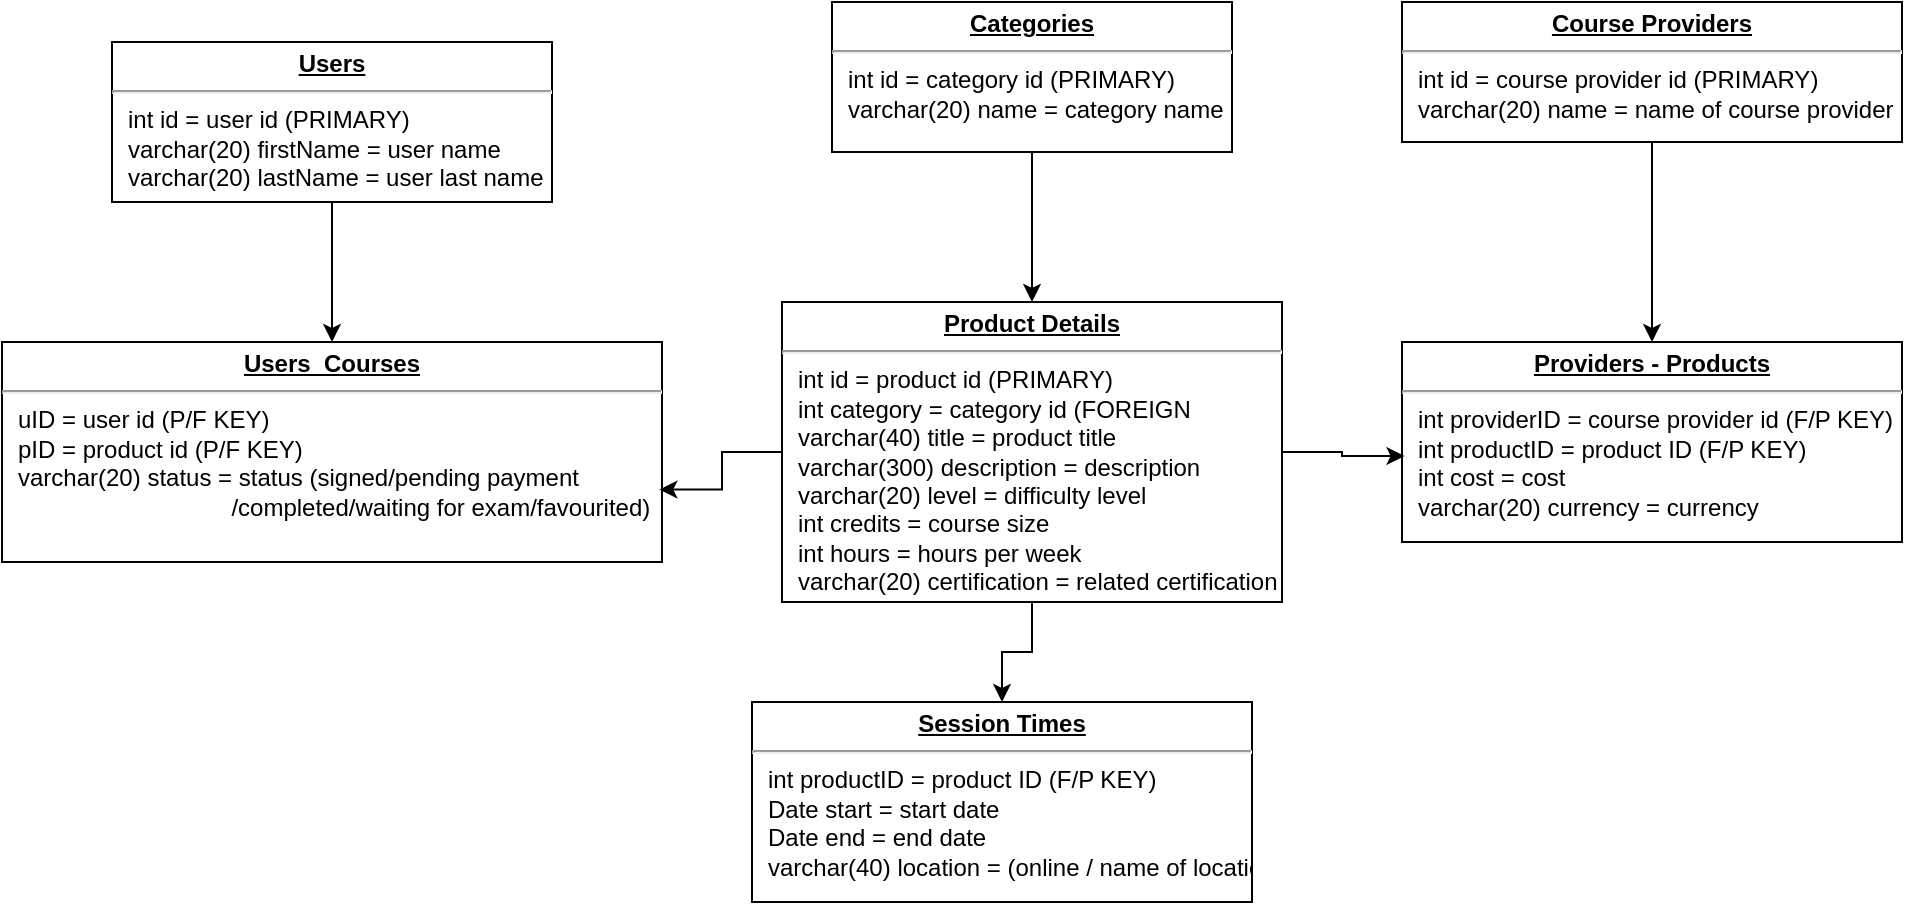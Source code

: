 <mxfile version="20.5.3" type="embed"><diagram name="Page-1" id="a7904f86-f2b4-8e86-fa97-74104820619b"><mxGraphModel dx="1645" dy="419" grid="1" gridSize="10" guides="1" tooltips="1" connect="1" arrows="1" fold="1" page="1" pageScale="1" pageWidth="1100" pageHeight="850" background="none" math="0" shadow="0"><root><mxCell id="0"/><mxCell id="1" parent="0"/><mxCell id="RKRS-QyFqfBYLDz8kfuZ-13" style="edgeStyle=orthogonalEdgeStyle;rounded=0;orthogonalLoop=1;jettySize=auto;html=1;entryX=0.5;entryY=0;entryDx=0;entryDy=0;" parent="1" source="24794b860abc3c2d-1" target="RKRS-QyFqfBYLDz8kfuZ-3" edge="1"><mxGeometry relative="1" as="geometry"/></mxCell><mxCell id="24794b860abc3c2d-1" value="&lt;p style=&quot;margin: 0px ; margin-top: 4px ; text-align: center ; text-decoration: underline&quot;&gt;&lt;b&gt;Categories&lt;/b&gt;&lt;/p&gt;&lt;hr&gt;&lt;p style=&quot;margin: 0px ; margin-left: 8px&quot;&gt;int id = category id (PRIMARY)&lt;br&gt;&lt;/p&gt;&lt;p style=&quot;margin: 0px ; margin-left: 8px&quot;&gt;varchar(20) name = category name&lt;br&gt;&lt;br&gt;&lt;/p&gt;" style="verticalAlign=top;align=left;overflow=fill;fontSize=12;fontFamily=Helvetica;html=1;rounded=0;shadow=0;comic=0;labelBackgroundColor=none;strokeWidth=1" parent="1" vertex="1"><mxGeometry x="395" y="60" width="200" height="75" as="geometry"/></mxCell><mxCell id="RKRS-QyFqfBYLDz8kfuZ-14" style="edgeStyle=orthogonalEdgeStyle;rounded=0;orthogonalLoop=1;jettySize=auto;html=1;entryX=0.5;entryY=0;entryDx=0;entryDy=0;" parent="1" source="RKRS-QyFqfBYLDz8kfuZ-3" target="RKRS-QyFqfBYLDz8kfuZ-7" edge="1"><mxGeometry relative="1" as="geometry"/></mxCell><mxCell id="RKRS-QyFqfBYLDz8kfuZ-3" value="&lt;p style=&quot;margin: 0px ; margin-top: 4px ; text-align: center ; text-decoration: underline&quot;&gt;&lt;b&gt;Product Details&lt;/b&gt;&lt;/p&gt;&lt;hr&gt;&lt;p style=&quot;margin: 0px ; margin-left: 8px&quot;&gt;int id = product id (PRIMARY)&lt;br&gt;&lt;/p&gt;&lt;p style=&quot;margin: 0px ; margin-left: 8px&quot;&gt;int category = category id (FOREIGN&lt;/p&gt;&lt;p style=&quot;margin: 0px ; margin-left: 8px&quot;&gt;varchar(40) title = product title&lt;br&gt;&lt;/p&gt;&lt;p style=&quot;margin: 0px ; margin-left: 8px&quot;&gt;varchar(300) description = description&lt;/p&gt;&lt;p style=&quot;margin: 0px ; margin-left: 8px&quot;&gt;varchar(20) level = difficulty level&lt;/p&gt;&lt;p style=&quot;margin: 0px ; margin-left: 8px&quot;&gt;int credits = course size&lt;/p&gt;&lt;p style=&quot;margin: 0px ; margin-left: 8px&quot;&gt;int hours = hours per week&lt;/p&gt;&lt;p style=&quot;margin: 0px ; margin-left: 8px&quot;&gt;varchar(20) certification = related certification&lt;/p&gt;&lt;p style=&quot;margin: 0px ; margin-left: 8px&quot;&gt;&lt;br&gt;&lt;/p&gt;" style="verticalAlign=top;align=left;overflow=fill;fontSize=12;fontFamily=Helvetica;html=1;rounded=0;shadow=0;comic=0;labelBackgroundColor=none;strokeWidth=1" parent="1" vertex="1"><mxGeometry x="370" y="210" width="250" height="150" as="geometry"/></mxCell><mxCell id="RKRS-QyFqfBYLDz8kfuZ-16" style="edgeStyle=orthogonalEdgeStyle;rounded=0;orthogonalLoop=1;jettySize=auto;html=1;" parent="1" source="RKRS-QyFqfBYLDz8kfuZ-4" target="RKRS-QyFqfBYLDz8kfuZ-5" edge="1"><mxGeometry relative="1" as="geometry"/></mxCell><mxCell id="RKRS-QyFqfBYLDz8kfuZ-4" value="&lt;p style=&quot;margin: 0px ; margin-top: 4px ; text-align: center ; text-decoration: underline&quot;&gt;&lt;b&gt;Course Providers&lt;/b&gt;&lt;/p&gt;&lt;hr&gt;&lt;p style=&quot;margin: 0px ; margin-left: 8px&quot;&gt;int id = course provider id (PRIMARY)&lt;br&gt;&lt;/p&gt;&lt;p style=&quot;margin: 0px ; margin-left: 8px&quot;&gt;varchar(20) name = name of course provider&lt;br&gt;&lt;/p&gt;&lt;p style=&quot;margin: 0px ; margin-left: 8px&quot;&gt;&lt;br&gt;&lt;/p&gt;&lt;p style=&quot;margin: 0px ; margin-left: 8px&quot;&gt;&lt;br&gt;&lt;/p&gt;" style="verticalAlign=top;align=left;overflow=fill;fontSize=12;fontFamily=Helvetica;html=1;rounded=0;shadow=0;comic=0;labelBackgroundColor=none;strokeWidth=1" parent="1" vertex="1"><mxGeometry x="680" y="60" width="250" height="70" as="geometry"/></mxCell><mxCell id="RKRS-QyFqfBYLDz8kfuZ-5" value="&lt;p style=&quot;margin: 0px ; margin-top: 4px ; text-align: center ; text-decoration: underline&quot;&gt;&lt;b&gt;Providers - Products&lt;/b&gt;&lt;/p&gt;&lt;hr&gt;&lt;p style=&quot;margin: 0px ; margin-left: 8px&quot;&gt;int providerID = course provider id (F/P KEY)&lt;/p&gt;&lt;p style=&quot;margin: 0px ; margin-left: 8px&quot;&gt;int productID = product ID (F/P KEY)&lt;/p&gt;&lt;p style=&quot;margin: 0px ; margin-left: 8px&quot;&gt;int cost = cost&lt;/p&gt;&lt;p style=&quot;margin: 0px ; margin-left: 8px&quot;&gt;varchar(20) currency = currency&lt;/p&gt;&lt;p style=&quot;margin: 0px ; margin-left: 8px&quot;&gt;&lt;br&gt;&lt;/p&gt;&lt;p style=&quot;margin: 0px ; margin-left: 8px&quot;&gt;&lt;br&gt;&lt;/p&gt;&lt;p style=&quot;margin: 0px ; margin-left: 8px&quot;&gt;&lt;br&gt;&lt;/p&gt;" style="verticalAlign=top;align=left;overflow=fill;fontSize=12;fontFamily=Helvetica;html=1;rounded=0;shadow=0;comic=0;labelBackgroundColor=none;strokeWidth=1" parent="1" vertex="1"><mxGeometry x="680" y="230" width="250" height="100" as="geometry"/></mxCell><mxCell id="RKRS-QyFqfBYLDz8kfuZ-7" value="&lt;p style=&quot;margin: 0px ; margin-top: 4px ; text-align: center ; text-decoration: underline&quot;&gt;&lt;b&gt;Session Times&lt;/b&gt;&lt;/p&gt;&lt;hr&gt;&lt;p style=&quot;margin: 0px ; margin-left: 8px&quot;&gt;&lt;span style=&quot;background-color: initial;&quot;&gt;int productID = product ID (F/P KEY)&lt;/span&gt;&lt;br&gt;&lt;/p&gt;&lt;p style=&quot;margin: 0px ; margin-left: 8px&quot;&gt;Date start = start date&lt;/p&gt;&lt;p style=&quot;margin: 0px ; margin-left: 8px&quot;&gt;Date end = end date&lt;/p&gt;&lt;p style=&quot;margin: 0px ; margin-left: 8px&quot;&gt;varchar(40) location = (online / name of location)&lt;/p&gt;&lt;p style=&quot;margin: 0px ; margin-left: 8px&quot;&gt;&lt;br&gt;&lt;/p&gt;&lt;p style=&quot;margin: 0px ; margin-left: 8px&quot;&gt;&lt;br&gt;&lt;/p&gt;&lt;p style=&quot;margin: 0px ; margin-left: 8px&quot;&gt;&lt;br&gt;&lt;/p&gt;" style="verticalAlign=top;align=left;overflow=fill;fontSize=12;fontFamily=Helvetica;html=1;rounded=0;shadow=0;comic=0;labelBackgroundColor=none;strokeWidth=1" parent="1" vertex="1"><mxGeometry x="355" y="410" width="250" height="100" as="geometry"/></mxCell><mxCell id="RKRS-QyFqfBYLDz8kfuZ-10" style="edgeStyle=orthogonalEdgeStyle;rounded=0;orthogonalLoop=1;jettySize=auto;html=1;entryX=0.5;entryY=0;entryDx=0;entryDy=0;" parent="1" source="RKRS-QyFqfBYLDz8kfuZ-8" target="RKRS-QyFqfBYLDz8kfuZ-9" edge="1"><mxGeometry relative="1" as="geometry"/></mxCell><mxCell id="RKRS-QyFqfBYLDz8kfuZ-8" value="&lt;p style=&quot;margin: 0px ; margin-top: 4px ; text-align: center ; text-decoration: underline&quot;&gt;&lt;b&gt;Users&lt;/b&gt;&lt;/p&gt;&lt;hr&gt;&lt;p style=&quot;margin: 0px ; margin-left: 8px&quot;&gt;int id = user id (PRIMARY)&lt;br&gt;&lt;/p&gt;&lt;p style=&quot;margin: 0px ; margin-left: 8px&quot;&gt;varchar(20) firstName = user name&lt;/p&gt;&lt;p style=&quot;margin: 0px ; margin-left: 8px&quot;&gt;varchar(20) lastName = user last name&lt;br&gt;&lt;br&gt;&lt;/p&gt;" style="verticalAlign=top;align=left;overflow=fill;fontSize=12;fontFamily=Helvetica;html=1;rounded=0;shadow=0;comic=0;labelBackgroundColor=none;strokeWidth=1" parent="1" vertex="1"><mxGeometry x="35" y="80" width="220" height="80" as="geometry"/></mxCell><mxCell id="RKRS-QyFqfBYLDz8kfuZ-9" value="&lt;p style=&quot;margin: 0px ; margin-top: 4px ; text-align: center ; text-decoration: underline&quot;&gt;&lt;b&gt;Users_Courses&lt;/b&gt;&lt;/p&gt;&lt;hr&gt;&lt;p style=&quot;margin: 0px ; margin-left: 8px&quot;&gt;uID = user id (P/F KEY)&lt;br&gt;&lt;/p&gt;&lt;p style=&quot;margin: 0px ; margin-left: 8px&quot;&gt;pID = product id (P/F KEY)&lt;/p&gt;&lt;p style=&quot;margin: 0px ; margin-left: 8px&quot;&gt;varchar(20) status = status (signed/pending payment&lt;/p&gt;&lt;p style=&quot;margin: 0px ; margin-left: 8px&quot;&gt;&lt;span style=&quot;white-space: pre;&quot;&gt;&#9;&lt;/span&gt;&lt;span style=&quot;white-space: pre;&quot;&gt;&#9;&lt;/span&gt;&lt;span style=&quot;white-space: pre;&quot;&gt;&#9;&lt;/span&gt;&lt;span style=&quot;white-space: pre;&quot;&gt;&#9;&lt;/span&gt;/completed/waiting for exam/favourited)&lt;/p&gt;" style="verticalAlign=top;align=left;overflow=fill;fontSize=12;fontFamily=Helvetica;html=1;rounded=0;shadow=0;comic=0;labelBackgroundColor=none;strokeWidth=1" parent="1" vertex="1"><mxGeometry x="-20" y="230" width="330" height="110" as="geometry"/></mxCell><mxCell id="RKRS-QyFqfBYLDz8kfuZ-15" style="edgeStyle=orthogonalEdgeStyle;rounded=0;orthogonalLoop=1;jettySize=auto;html=1;entryX=0.005;entryY=0.57;entryDx=0;entryDy=0;entryPerimeter=0;" parent="1" source="RKRS-QyFqfBYLDz8kfuZ-3" target="RKRS-QyFqfBYLDz8kfuZ-5" edge="1"><mxGeometry relative="1" as="geometry"/></mxCell><mxCell id="RKRS-QyFqfBYLDz8kfuZ-17" style="edgeStyle=orthogonalEdgeStyle;rounded=0;orthogonalLoop=1;jettySize=auto;html=1;entryX=0.996;entryY=0.671;entryDx=0;entryDy=0;entryPerimeter=0;" parent="1" source="RKRS-QyFqfBYLDz8kfuZ-3" target="RKRS-QyFqfBYLDz8kfuZ-9" edge="1"><mxGeometry relative="1" as="geometry"/></mxCell></root></mxGraphModel></diagram></mxfile>
